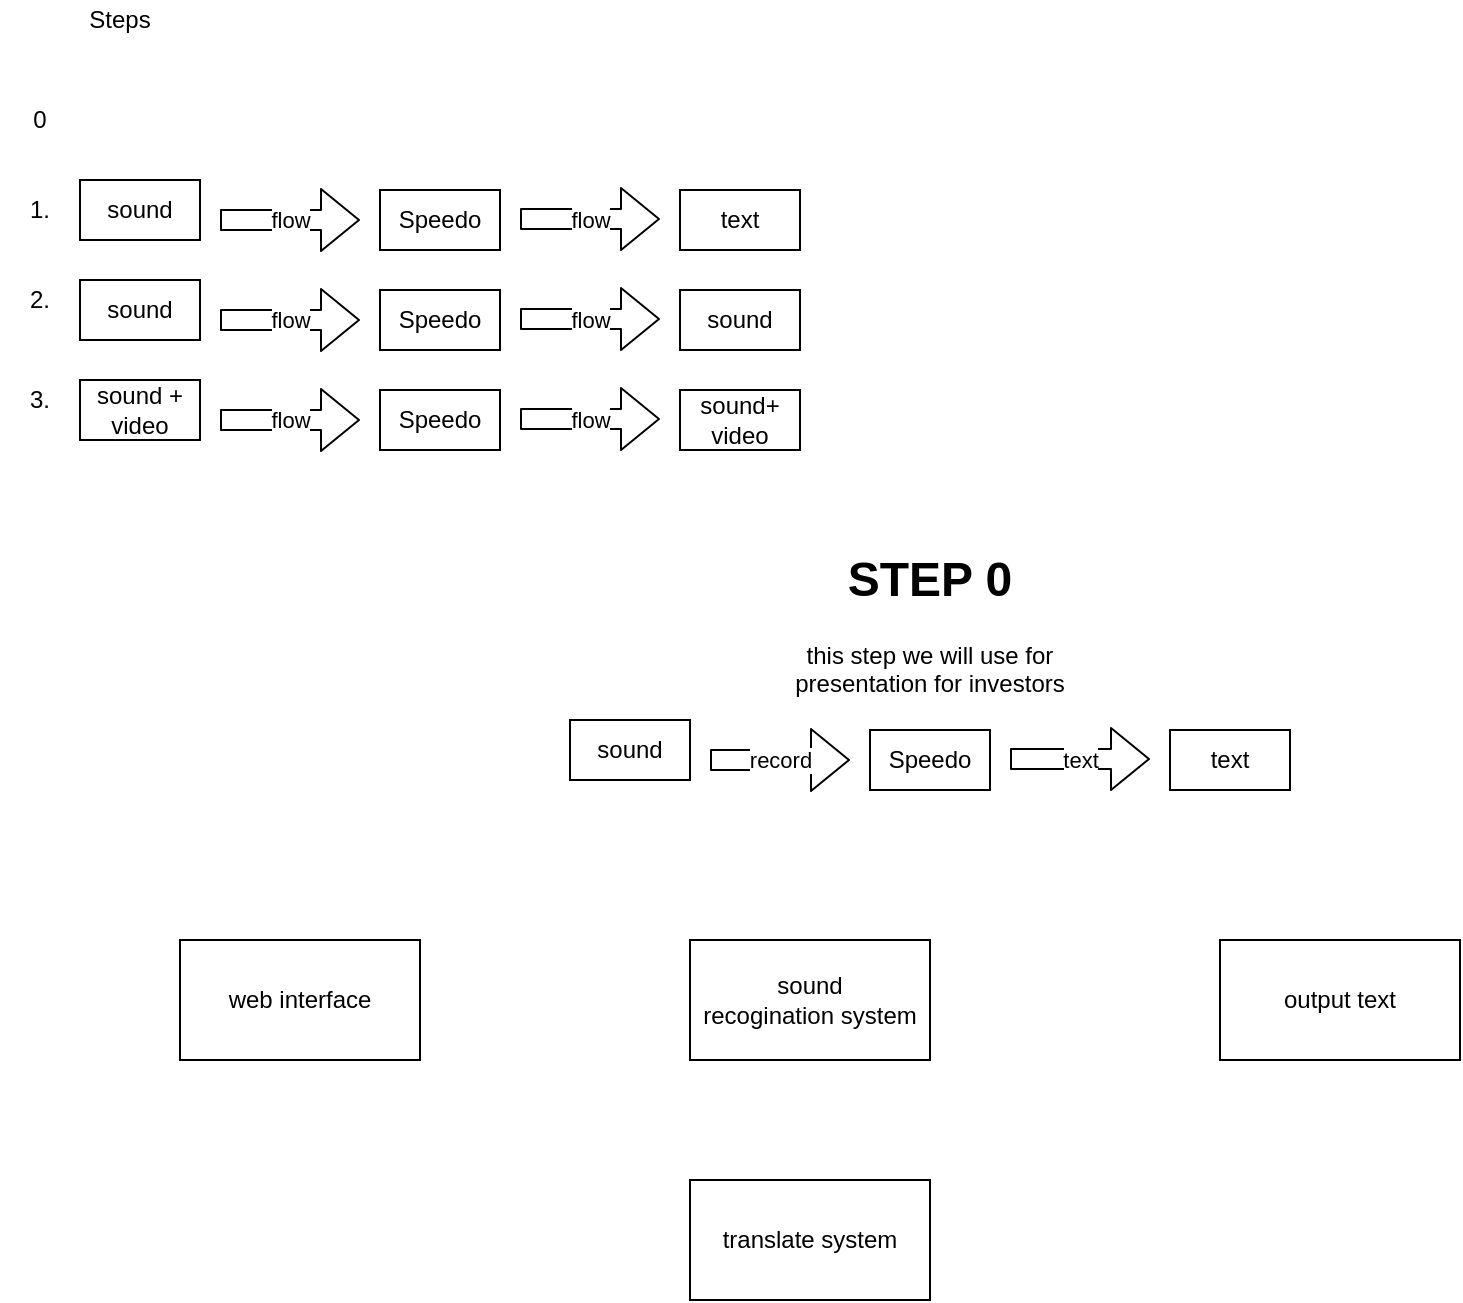 <mxfile version="14.5.8" type="github">
  <diagram id="yFWkw1LN1g4Q2YWs3e7p" name="Page-1">
    <mxGraphModel dx="868" dy="450" grid="1" gridSize="10" guides="1" tooltips="1" connect="1" arrows="1" fold="1" page="1" pageScale="1" pageWidth="827" pageHeight="1169" math="0" shadow="0">
      <root>
        <mxCell id="0" />
        <mxCell id="1" parent="0" />
        <mxCell id="vdE9CCHTVslm0Fly7l-i-2" value="Steps" style="text;html=1;strokeColor=none;fillColor=none;align=center;verticalAlign=middle;whiteSpace=wrap;rounded=0;" vertex="1" parent="1">
          <mxGeometry x="20" y="20" width="80" height="20" as="geometry" />
        </mxCell>
        <mxCell id="vdE9CCHTVslm0Fly7l-i-4" value="sound" style="rounded=0;whiteSpace=wrap;html=1;" vertex="1" parent="1">
          <mxGeometry x="40" y="110" width="60" height="30" as="geometry" />
        </mxCell>
        <mxCell id="vdE9CCHTVslm0Fly7l-i-5" value="1." style="text;html=1;strokeColor=none;fillColor=none;align=center;verticalAlign=middle;whiteSpace=wrap;rounded=0;" vertex="1" parent="1">
          <mxGeometry y="115" width="40" height="20" as="geometry" />
        </mxCell>
        <mxCell id="vdE9CCHTVslm0Fly7l-i-6" value="flow" style="shape=flexArrow;endArrow=classic;html=1;" edge="1" parent="1">
          <mxGeometry width="50" height="50" relative="1" as="geometry">
            <mxPoint x="110" y="130" as="sourcePoint" />
            <mxPoint x="180" y="130" as="targetPoint" />
          </mxGeometry>
        </mxCell>
        <mxCell id="vdE9CCHTVslm0Fly7l-i-8" value="Speedo" style="rounded=0;whiteSpace=wrap;html=1;" vertex="1" parent="1">
          <mxGeometry x="190" y="115" width="60" height="30" as="geometry" />
        </mxCell>
        <mxCell id="vdE9CCHTVslm0Fly7l-i-9" value="flow" style="shape=flexArrow;endArrow=classic;html=1;" edge="1" parent="1">
          <mxGeometry width="50" height="50" relative="1" as="geometry">
            <mxPoint x="260" y="129.5" as="sourcePoint" />
            <mxPoint x="330" y="129.5" as="targetPoint" />
          </mxGeometry>
        </mxCell>
        <mxCell id="vdE9CCHTVslm0Fly7l-i-10" value="text" style="rounded=0;whiteSpace=wrap;html=1;" vertex="1" parent="1">
          <mxGeometry x="340" y="115" width="60" height="30" as="geometry" />
        </mxCell>
        <mxCell id="vdE9CCHTVslm0Fly7l-i-11" value="2." style="text;html=1;strokeColor=none;fillColor=none;align=center;verticalAlign=middle;whiteSpace=wrap;rounded=0;" vertex="1" parent="1">
          <mxGeometry y="160" width="40" height="20" as="geometry" />
        </mxCell>
        <mxCell id="vdE9CCHTVslm0Fly7l-i-23" value="sound" style="rounded=0;whiteSpace=wrap;html=1;" vertex="1" parent="1">
          <mxGeometry x="40" y="160" width="60" height="30" as="geometry" />
        </mxCell>
        <mxCell id="vdE9CCHTVslm0Fly7l-i-24" value="flow" style="shape=flexArrow;endArrow=classic;html=1;" edge="1" parent="1">
          <mxGeometry width="50" height="50" relative="1" as="geometry">
            <mxPoint x="110" y="180" as="sourcePoint" />
            <mxPoint x="180" y="180" as="targetPoint" />
          </mxGeometry>
        </mxCell>
        <mxCell id="vdE9CCHTVslm0Fly7l-i-25" value="Speedo" style="rounded=0;whiteSpace=wrap;html=1;" vertex="1" parent="1">
          <mxGeometry x="190" y="165" width="60" height="30" as="geometry" />
        </mxCell>
        <mxCell id="vdE9CCHTVslm0Fly7l-i-26" value="flow" style="shape=flexArrow;endArrow=classic;html=1;" edge="1" parent="1">
          <mxGeometry width="50" height="50" relative="1" as="geometry">
            <mxPoint x="260" y="179.5" as="sourcePoint" />
            <mxPoint x="330" y="179.5" as="targetPoint" />
          </mxGeometry>
        </mxCell>
        <mxCell id="vdE9CCHTVslm0Fly7l-i-27" value="sound" style="rounded=0;whiteSpace=wrap;html=1;" vertex="1" parent="1">
          <mxGeometry x="340" y="165" width="60" height="30" as="geometry" />
        </mxCell>
        <mxCell id="vdE9CCHTVslm0Fly7l-i-28" value="sound +&lt;br&gt;video" style="rounded=0;whiteSpace=wrap;html=1;" vertex="1" parent="1">
          <mxGeometry x="40" y="210" width="60" height="30" as="geometry" />
        </mxCell>
        <mxCell id="vdE9CCHTVslm0Fly7l-i-29" value="flow" style="shape=flexArrow;endArrow=classic;html=1;" edge="1" parent="1">
          <mxGeometry width="50" height="50" relative="1" as="geometry">
            <mxPoint x="110" y="230" as="sourcePoint" />
            <mxPoint x="180" y="230" as="targetPoint" />
          </mxGeometry>
        </mxCell>
        <mxCell id="vdE9CCHTVslm0Fly7l-i-30" value="Speedo" style="rounded=0;whiteSpace=wrap;html=1;" vertex="1" parent="1">
          <mxGeometry x="190" y="215" width="60" height="30" as="geometry" />
        </mxCell>
        <mxCell id="vdE9CCHTVslm0Fly7l-i-31" value="flow" style="shape=flexArrow;endArrow=classic;html=1;" edge="1" parent="1">
          <mxGeometry width="50" height="50" relative="1" as="geometry">
            <mxPoint x="260" y="229.5" as="sourcePoint" />
            <mxPoint x="330" y="229.5" as="targetPoint" />
          </mxGeometry>
        </mxCell>
        <mxCell id="vdE9CCHTVslm0Fly7l-i-32" value="sound+&lt;br&gt;video" style="rounded=0;whiteSpace=wrap;html=1;" vertex="1" parent="1">
          <mxGeometry x="340" y="215" width="60" height="30" as="geometry" />
        </mxCell>
        <mxCell id="vdE9CCHTVslm0Fly7l-i-33" value="3." style="text;html=1;strokeColor=none;fillColor=none;align=center;verticalAlign=middle;whiteSpace=wrap;rounded=0;" vertex="1" parent="1">
          <mxGeometry y="210" width="40" height="20" as="geometry" />
        </mxCell>
        <mxCell id="vdE9CCHTVslm0Fly7l-i-34" value="0" style="text;html=1;strokeColor=none;fillColor=none;align=center;verticalAlign=middle;whiteSpace=wrap;rounded=0;" vertex="1" parent="1">
          <mxGeometry y="70" width="40" height="20" as="geometry" />
        </mxCell>
        <mxCell id="vdE9CCHTVslm0Fly7l-i-35" value="sound" style="rounded=0;whiteSpace=wrap;html=1;" vertex="1" parent="1">
          <mxGeometry x="285" y="380" width="60" height="30" as="geometry" />
        </mxCell>
        <mxCell id="vdE9CCHTVslm0Fly7l-i-36" value="record" style="shape=flexArrow;endArrow=classic;html=1;" edge="1" parent="1">
          <mxGeometry width="50" height="50" relative="1" as="geometry">
            <mxPoint x="355" y="400" as="sourcePoint" />
            <mxPoint x="425" y="400" as="targetPoint" />
          </mxGeometry>
        </mxCell>
        <mxCell id="vdE9CCHTVslm0Fly7l-i-37" value="Speedo" style="rounded=0;whiteSpace=wrap;html=1;" vertex="1" parent="1">
          <mxGeometry x="435" y="385" width="60" height="30" as="geometry" />
        </mxCell>
        <mxCell id="vdE9CCHTVslm0Fly7l-i-38" value="text" style="shape=flexArrow;endArrow=classic;html=1;" edge="1" parent="1">
          <mxGeometry width="50" height="50" relative="1" as="geometry">
            <mxPoint x="505" y="399.5" as="sourcePoint" />
            <mxPoint x="575" y="399.5" as="targetPoint" />
          </mxGeometry>
        </mxCell>
        <mxCell id="vdE9CCHTVslm0Fly7l-i-39" value="text" style="rounded=0;whiteSpace=wrap;html=1;" vertex="1" parent="1">
          <mxGeometry x="585" y="385" width="60" height="30" as="geometry" />
        </mxCell>
        <mxCell id="vdE9CCHTVslm0Fly7l-i-42" value="&lt;h1&gt;STEP 0&lt;/h1&gt;&lt;div&gt;this step we will use for presentation for investors&lt;/div&gt;" style="text;html=1;strokeColor=none;fillColor=none;spacing=5;spacingTop=-20;whiteSpace=wrap;overflow=hidden;rounded=0;align=center;" vertex="1" parent="1">
          <mxGeometry x="370" y="290" width="190" height="120" as="geometry" />
        </mxCell>
        <mxCell id="vdE9CCHTVslm0Fly7l-i-43" value="web interface" style="rounded=0;whiteSpace=wrap;html=1;" vertex="1" parent="1">
          <mxGeometry x="90" y="490" width="120" height="60" as="geometry" />
        </mxCell>
        <mxCell id="vdE9CCHTVslm0Fly7l-i-44" value="sound&lt;br&gt;recogination system" style="rounded=0;whiteSpace=wrap;html=1;" vertex="1" parent="1">
          <mxGeometry x="345" y="490" width="120" height="60" as="geometry" />
        </mxCell>
        <mxCell id="vdE9CCHTVslm0Fly7l-i-45" value="output text" style="rounded=0;whiteSpace=wrap;html=1;" vertex="1" parent="1">
          <mxGeometry x="610" y="490" width="120" height="60" as="geometry" />
        </mxCell>
        <mxCell id="vdE9CCHTVslm0Fly7l-i-46" value="translate system" style="rounded=0;whiteSpace=wrap;html=1;" vertex="1" parent="1">
          <mxGeometry x="345" y="610" width="120" height="60" as="geometry" />
        </mxCell>
      </root>
    </mxGraphModel>
  </diagram>
</mxfile>
